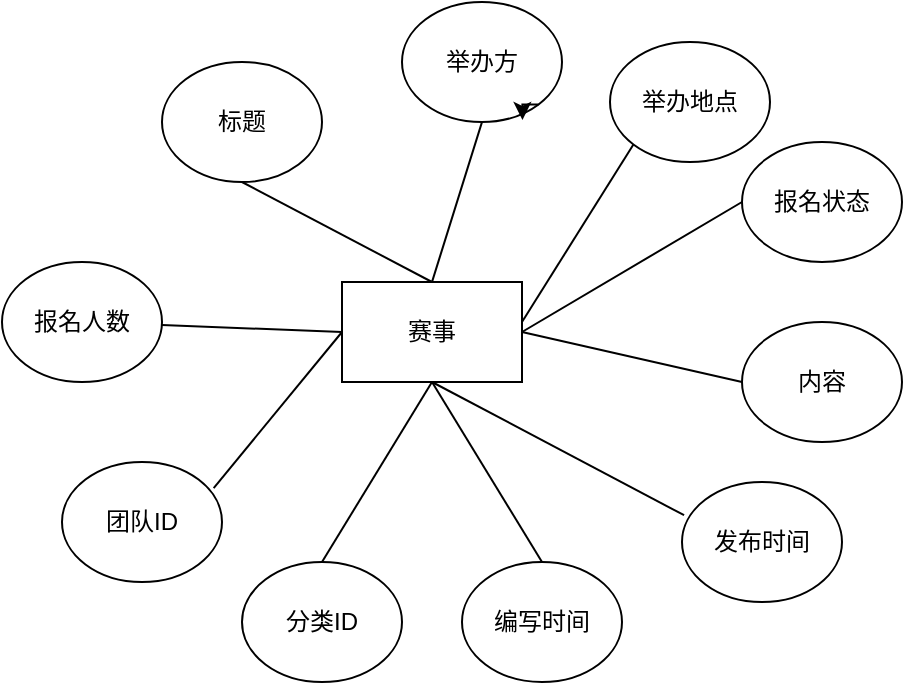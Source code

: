 <mxfile version="12.7.9" type="github">
  <diagram id="OodCDWJzPJ34XgKxqgvO" name="第 1 页">
    <mxGraphModel dx="637" dy="436" grid="1" gridSize="10" guides="1" tooltips="1" connect="1" arrows="1" fold="1" page="1" pageScale="1" pageWidth="827" pageHeight="1169" math="0" shadow="0">
      <root>
        <mxCell id="0" />
        <mxCell id="1" parent="0" />
        <mxCell id="846506SnemvekgGAFMrD-1" value="赛事" style="rounded=0;whiteSpace=wrap;html=1;" vertex="1" parent="1">
          <mxGeometry x="280" y="150" width="90" height="50" as="geometry" />
        </mxCell>
        <mxCell id="846506SnemvekgGAFMrD-2" value="标题" style="ellipse;whiteSpace=wrap;html=1;" vertex="1" parent="1">
          <mxGeometry x="190" y="40" width="80" height="60" as="geometry" />
        </mxCell>
        <mxCell id="846506SnemvekgGAFMrD-4" value="举办方" style="ellipse;whiteSpace=wrap;html=1;" vertex="1" parent="1">
          <mxGeometry x="310" y="10" width="80" height="60" as="geometry" />
        </mxCell>
        <mxCell id="846506SnemvekgGAFMrD-5" value="举办地点" style="ellipse;whiteSpace=wrap;html=1;" vertex="1" parent="1">
          <mxGeometry x="414" y="30" width="80" height="60" as="geometry" />
        </mxCell>
        <mxCell id="846506SnemvekgGAFMrD-6" value="报名状态" style="ellipse;whiteSpace=wrap;html=1;" vertex="1" parent="1">
          <mxGeometry x="480" y="80" width="80" height="60" as="geometry" />
        </mxCell>
        <mxCell id="846506SnemvekgGAFMrD-7" value="内容" style="ellipse;whiteSpace=wrap;html=1;" vertex="1" parent="1">
          <mxGeometry x="480" y="170" width="80" height="60" as="geometry" />
        </mxCell>
        <mxCell id="846506SnemvekgGAFMrD-8" value="发布时间" style="ellipse;whiteSpace=wrap;html=1;" vertex="1" parent="1">
          <mxGeometry x="450" y="250" width="80" height="60" as="geometry" />
        </mxCell>
        <mxCell id="846506SnemvekgGAFMrD-9" value="编写时间" style="ellipse;whiteSpace=wrap;html=1;" vertex="1" parent="1">
          <mxGeometry x="340" y="290" width="80" height="60" as="geometry" />
        </mxCell>
        <mxCell id="846506SnemvekgGAFMrD-10" value="报名人数" style="ellipse;whiteSpace=wrap;html=1;" vertex="1" parent="1">
          <mxGeometry x="110" y="140" width="80" height="60" as="geometry" />
        </mxCell>
        <mxCell id="846506SnemvekgGAFMrD-11" value="团队ID" style="ellipse;whiteSpace=wrap;html=1;" vertex="1" parent="1">
          <mxGeometry x="140" y="240" width="80" height="60" as="geometry" />
        </mxCell>
        <mxCell id="846506SnemvekgGAFMrD-12" value="分类ID" style="ellipse;whiteSpace=wrap;html=1;" vertex="1" parent="1">
          <mxGeometry x="230" y="290" width="80" height="60" as="geometry" />
        </mxCell>
        <mxCell id="846506SnemvekgGAFMrD-13" style="edgeStyle=orthogonalEdgeStyle;rounded=0;orthogonalLoop=1;jettySize=auto;html=1;exitX=1;exitY=1;exitDx=0;exitDy=0;entryX=0.753;entryY=0.983;entryDx=0;entryDy=0;entryPerimeter=0;" edge="1" parent="1" source="846506SnemvekgGAFMrD-4" target="846506SnemvekgGAFMrD-4">
          <mxGeometry relative="1" as="geometry" />
        </mxCell>
        <mxCell id="846506SnemvekgGAFMrD-14" value="" style="endArrow=none;html=1;exitX=0;exitY=0.5;exitDx=0;exitDy=0;" edge="1" parent="1" source="846506SnemvekgGAFMrD-1" target="846506SnemvekgGAFMrD-10">
          <mxGeometry width="50" height="50" relative="1" as="geometry">
            <mxPoint x="300" y="250" as="sourcePoint" />
            <mxPoint x="350" y="200" as="targetPoint" />
          </mxGeometry>
        </mxCell>
        <mxCell id="846506SnemvekgGAFMrD-15" value="" style="endArrow=none;html=1;entryX=0.948;entryY=0.217;entryDx=0;entryDy=0;entryPerimeter=0;exitX=0;exitY=0.5;exitDx=0;exitDy=0;" edge="1" parent="1" source="846506SnemvekgGAFMrD-1" target="846506SnemvekgGAFMrD-11">
          <mxGeometry width="50" height="50" relative="1" as="geometry">
            <mxPoint x="290" y="185" as="sourcePoint" />
            <mxPoint x="199.948" y="181.536" as="targetPoint" />
          </mxGeometry>
        </mxCell>
        <mxCell id="846506SnemvekgGAFMrD-16" value="" style="endArrow=none;html=1;entryX=0.5;entryY=0;entryDx=0;entryDy=0;exitX=0.5;exitY=1;exitDx=0;exitDy=0;" edge="1" parent="1" source="846506SnemvekgGAFMrD-1" target="846506SnemvekgGAFMrD-12">
          <mxGeometry width="50" height="50" relative="1" as="geometry">
            <mxPoint x="290" y="185" as="sourcePoint" />
            <mxPoint x="225.84" y="263.02" as="targetPoint" />
          </mxGeometry>
        </mxCell>
        <mxCell id="846506SnemvekgGAFMrD-17" value="" style="endArrow=none;html=1;entryX=0.5;entryY=0;entryDx=0;entryDy=0;exitX=0.5;exitY=1;exitDx=0;exitDy=0;" edge="1" parent="1" source="846506SnemvekgGAFMrD-1" target="846506SnemvekgGAFMrD-9">
          <mxGeometry width="50" height="50" relative="1" as="geometry">
            <mxPoint x="335" y="210" as="sourcePoint" />
            <mxPoint x="280" y="300" as="targetPoint" />
          </mxGeometry>
        </mxCell>
        <mxCell id="846506SnemvekgGAFMrD-18" value="" style="endArrow=none;html=1;entryX=0.013;entryY=0.277;entryDx=0;entryDy=0;exitX=0.5;exitY=1;exitDx=0;exitDy=0;entryPerimeter=0;" edge="1" parent="1" source="846506SnemvekgGAFMrD-1" target="846506SnemvekgGAFMrD-8">
          <mxGeometry width="50" height="50" relative="1" as="geometry">
            <mxPoint x="335" y="210" as="sourcePoint" />
            <mxPoint x="390" y="300" as="targetPoint" />
          </mxGeometry>
        </mxCell>
        <mxCell id="846506SnemvekgGAFMrD-19" value="" style="endArrow=none;html=1;entryX=0;entryY=0.5;entryDx=0;entryDy=0;exitX=1;exitY=0.5;exitDx=0;exitDy=0;" edge="1" parent="1" source="846506SnemvekgGAFMrD-1" target="846506SnemvekgGAFMrD-7">
          <mxGeometry width="50" height="50" relative="1" as="geometry">
            <mxPoint x="335" y="210" as="sourcePoint" />
            <mxPoint x="461.04" y="276.62" as="targetPoint" />
          </mxGeometry>
        </mxCell>
        <mxCell id="846506SnemvekgGAFMrD-20" value="" style="endArrow=none;html=1;entryX=0;entryY=0.5;entryDx=0;entryDy=0;exitX=1;exitY=0.5;exitDx=0;exitDy=0;" edge="1" parent="1" source="846506SnemvekgGAFMrD-1" target="846506SnemvekgGAFMrD-6">
          <mxGeometry width="50" height="50" relative="1" as="geometry">
            <mxPoint x="380" y="185" as="sourcePoint" />
            <mxPoint x="490" y="210" as="targetPoint" />
          </mxGeometry>
        </mxCell>
        <mxCell id="846506SnemvekgGAFMrD-21" value="" style="endArrow=none;html=1;entryX=0;entryY=1;entryDx=0;entryDy=0;" edge="1" parent="1" target="846506SnemvekgGAFMrD-5">
          <mxGeometry width="50" height="50" relative="1" as="geometry">
            <mxPoint x="370" y="170" as="sourcePoint" />
            <mxPoint x="490" y="120" as="targetPoint" />
          </mxGeometry>
        </mxCell>
        <mxCell id="846506SnemvekgGAFMrD-22" value="" style="endArrow=none;html=1;entryX=0.5;entryY=1;entryDx=0;entryDy=0;exitX=0.5;exitY=0;exitDx=0;exitDy=0;" edge="1" parent="1" source="846506SnemvekgGAFMrD-1" target="846506SnemvekgGAFMrD-4">
          <mxGeometry width="50" height="50" relative="1" as="geometry">
            <mxPoint x="380" y="180" as="sourcePoint" />
            <mxPoint x="435.716" y="91.213" as="targetPoint" />
          </mxGeometry>
        </mxCell>
        <mxCell id="846506SnemvekgGAFMrD-23" value="" style="endArrow=none;html=1;entryX=0.5;entryY=1;entryDx=0;entryDy=0;exitX=0.5;exitY=0;exitDx=0;exitDy=0;" edge="1" parent="1" source="846506SnemvekgGAFMrD-1" target="846506SnemvekgGAFMrD-2">
          <mxGeometry width="50" height="50" relative="1" as="geometry">
            <mxPoint x="320" y="140" as="sourcePoint" />
            <mxPoint x="360" y="80" as="targetPoint" />
          </mxGeometry>
        </mxCell>
      </root>
    </mxGraphModel>
  </diagram>
</mxfile>
